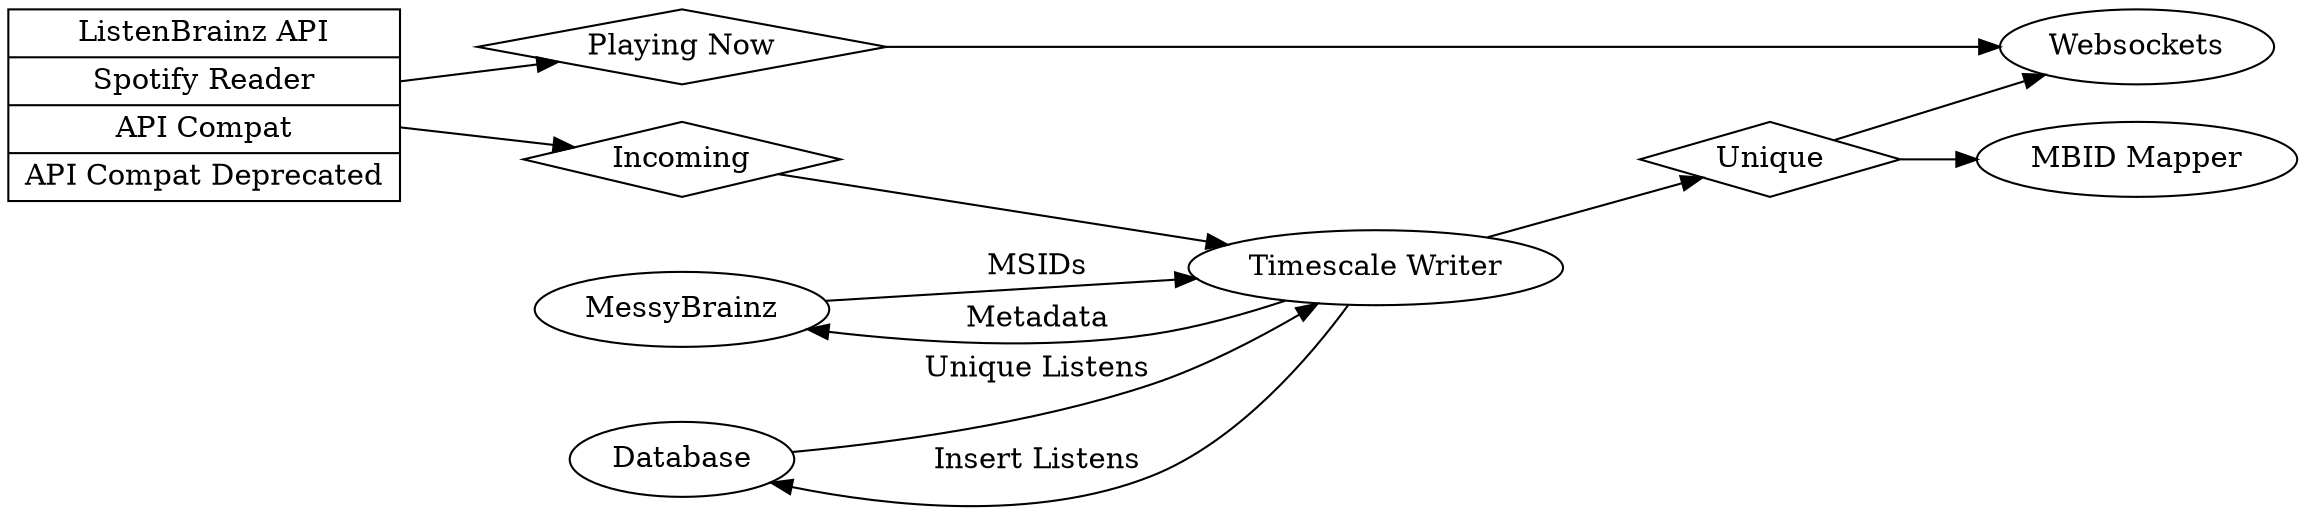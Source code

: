 digraph G {

    tooltip = " ";
    rankdir = "LR";

    "Listens" [shape=record, label="{ { ListenBrainz API | Spotify Reader | API Compat | API Compat Deprecated}}"]

    "Playing Now" -> "Websockets";

    "Unique" -> "MBID Mapper";
    "Unique" -> "Websockets";

    "Playing Now" [shape=diamond];
    "Incoming"    [shape=diamond];
    "Unique"      [shape=diamond];

    "Incoming" -> "Unique" [style="invis"];

    {
        rank=same;
        "Incoming";
        "Playing Now";
    }

    "Listens" -> "Playing Now" [ltail="cluster_submit"];
    "Listens" -> "Incoming"    [ltail="cluster_submit"];


    "MessyBrainz" -> "Timescale Writer" [label="MSIDs"];
    "Database"    -> "Timescale Writer" [label="Unique Listens"];

    "Timescale Writer" -> "MessyBrainz" [label="Metadata", constraint=false];
    "Timescale Writer" -> "Database"    [label="Insert Listens", constraint=false];


    "Incoming" -> "Timescale Writer";
    "Incoming" -> "MessyBrainz" [style="invis", constraint=false];
    "MessyBrainz" -> "Database" [style="invis", constraint=false];

    "Timescale Writer" -> "Unique";

}
